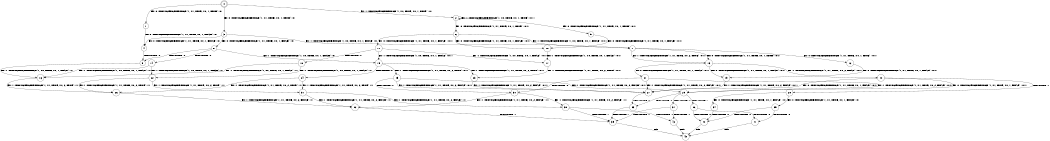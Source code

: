digraph BCG {
size = "7, 10.5";
center = TRUE;
node [shape = circle];
0 [peripheries = 2];
0 -> 1 [label = "EX !0 !ATOMIC_EXCH_BRANCH (1, +1, TRUE, +0, 1, TRUE) !:0:"];
0 -> 2 [label = "EX !1 !ATOMIC_EXCH_BRANCH (1, +0, TRUE, +0, 1, TRUE) !:0:"];
0 -> 3 [label = "EX !0 !ATOMIC_EXCH_BRANCH (1, +1, TRUE, +0, 1, TRUE) !:0:"];
1 -> 4 [label = "EX !0 !ATOMIC_EXCH_BRANCH (1, +1, TRUE, +0, 1, FALSE) !:0:"];
2 -> 5 [label = "EX !0 !ATOMIC_EXCH_BRANCH (1, +1, TRUE, +0, 1, TRUE) !:0:1:"];
2 -> 6 [label = "EX !0 !ATOMIC_EXCH_BRANCH (1, +1, TRUE, +0, 1, TRUE) !:0:1:"];
2 -> 2 [label = "EX !1 !ATOMIC_EXCH_BRANCH (1, +0, TRUE, +0, 1, TRUE) !:0:1:"];
3 -> 4 [label = "EX !0 !ATOMIC_EXCH_BRANCH (1, +1, TRUE, +0, 1, FALSE) !:0:"];
3 -> 7 [label = "EX !1 !ATOMIC_EXCH_BRANCH (1, +0, TRUE, +0, 1, FALSE) !:0:"];
3 -> 8 [label = "EX !0 !ATOMIC_EXCH_BRANCH (1, +1, TRUE, +0, 1, FALSE) !:0:"];
4 -> 9 [label = "TERMINATE !0"];
5 -> 10 [label = "EX !0 !ATOMIC_EXCH_BRANCH (1, +1, TRUE, +0, 1, FALSE) !:0:1:"];
6 -> 10 [label = "EX !0 !ATOMIC_EXCH_BRANCH (1, +1, TRUE, +0, 1, FALSE) !:0:1:"];
6 -> 7 [label = "EX !1 !ATOMIC_EXCH_BRANCH (1, +0, TRUE, +0, 1, FALSE) !:0:1:"];
6 -> 11 [label = "EX !0 !ATOMIC_EXCH_BRANCH (1, +1, TRUE, +0, 1, FALSE) !:0:1:"];
7 -> 12 [label = "EX !0 !ATOMIC_EXCH_BRANCH (1, +1, TRUE, +0, 1, TRUE) !:0:1:"];
7 -> 13 [label = "EX !1 !ATOMIC_EXCH_BRANCH (1, +1, TRUE, +0, 2, TRUE) !:0:1:"];
7 -> 13 [label = "EX !0 !ATOMIC_EXCH_BRANCH (1, +1, TRUE, +0, 1, TRUE) !:0:1:"];
8 -> 9 [label = "TERMINATE !0"];
8 -> 14 [label = "TERMINATE !0"];
8 -> 15 [label = "EX !1 !ATOMIC_EXCH_BRANCH (1, +0, TRUE, +0, 1, FALSE) !:0:"];
9 -> 16 [label = "EX !1 !ATOMIC_EXCH_BRANCH (1, +0, TRUE, +0, 1, FALSE) !:1:"];
10 -> 17 [label = "EX !1 !ATOMIC_EXCH_BRANCH (1, +0, TRUE, +0, 1, FALSE) !:0:1:"];
11 -> 17 [label = "EX !1 !ATOMIC_EXCH_BRANCH (1, +0, TRUE, +0, 1, FALSE) !:0:1:"];
11 -> 18 [label = "TERMINATE !0"];
11 -> 15 [label = "EX !1 !ATOMIC_EXCH_BRANCH (1, +0, TRUE, +0, 1, FALSE) !:0:1:"];
12 -> 19 [label = "EX !0 !ATOMIC_EXCH_BRANCH (1, +1, TRUE, +0, 1, FALSE) !:0:1:"];
13 -> 19 [label = "EX !0 !ATOMIC_EXCH_BRANCH (1, +1, TRUE, +0, 1, FALSE) !:0:1:"];
13 -> 20 [label = "EX !1 !ATOMIC_EXCH_BRANCH (1, +1, TRUE, +0, 2, FALSE) !:0:1:"];
13 -> 21 [label = "EX !0 !ATOMIC_EXCH_BRANCH (1, +1, TRUE, +0, 1, FALSE) !:0:1:"];
14 -> 16 [label = "EX !1 !ATOMIC_EXCH_BRANCH (1, +0, TRUE, +0, 1, FALSE) !:1:"];
14 -> 22 [label = "EX !1 !ATOMIC_EXCH_BRANCH (1, +0, TRUE, +0, 1, FALSE) !:1:"];
15 -> 23 [label = "EX !1 !ATOMIC_EXCH_BRANCH (1, +1, TRUE, +0, 2, TRUE) !:0:1:"];
15 -> 24 [label = "TERMINATE !0"];
15 -> 25 [label = "EX !1 !ATOMIC_EXCH_BRANCH (1, +1, TRUE, +0, 2, TRUE) !:0:1:"];
16 -> 26 [label = "EX !1 !ATOMIC_EXCH_BRANCH (1, +1, TRUE, +0, 2, TRUE) !:1:"];
17 -> 23 [label = "EX !1 !ATOMIC_EXCH_BRANCH (1, +1, TRUE, +0, 2, TRUE) !:0:1:"];
18 -> 16 [label = "EX !1 !ATOMIC_EXCH_BRANCH (1, +0, TRUE, +0, 1, FALSE) !:1:"];
18 -> 22 [label = "EX !1 !ATOMIC_EXCH_BRANCH (1, +0, TRUE, +0, 1, FALSE) !:1:"];
19 -> 27 [label = "EX !1 !ATOMIC_EXCH_BRANCH (1, +1, TRUE, +0, 2, FALSE) !:0:1:"];
20 -> 27 [label = "EX !0 !ATOMIC_EXCH_BRANCH (1, +1, TRUE, +0, 1, FALSE) !:0:1:"];
20 -> 28 [label = "TERMINATE !1"];
20 -> 29 [label = "EX !0 !ATOMIC_EXCH_BRANCH (1, +1, TRUE, +0, 1, FALSE) !:0:1:"];
21 -> 27 [label = "EX !1 !ATOMIC_EXCH_BRANCH (1, +1, TRUE, +0, 2, FALSE) !:0:1:"];
21 -> 30 [label = "TERMINATE !0"];
21 -> 29 [label = "EX !1 !ATOMIC_EXCH_BRANCH (1, +1, TRUE, +0, 2, FALSE) !:0:1:"];
22 -> 26 [label = "EX !1 !ATOMIC_EXCH_BRANCH (1, +1, TRUE, +0, 2, TRUE) !:1:"];
22 -> 31 [label = "EX !1 !ATOMIC_EXCH_BRANCH (1, +1, TRUE, +0, 2, TRUE) !:1:"];
23 -> 27 [label = "EX !1 !ATOMIC_EXCH_BRANCH (1, +1, TRUE, +0, 2, FALSE) !:0:1:"];
24 -> 26 [label = "EX !1 !ATOMIC_EXCH_BRANCH (1, +1, TRUE, +0, 2, TRUE) !:1:"];
24 -> 31 [label = "EX !1 !ATOMIC_EXCH_BRANCH (1, +1, TRUE, +0, 2, TRUE) !:1:"];
25 -> 27 [label = "EX !1 !ATOMIC_EXCH_BRANCH (1, +1, TRUE, +0, 2, FALSE) !:0:1:"];
25 -> 30 [label = "TERMINATE !0"];
25 -> 29 [label = "EX !1 !ATOMIC_EXCH_BRANCH (1, +1, TRUE, +0, 2, FALSE) !:0:1:"];
26 -> 32 [label = "EX !1 !ATOMIC_EXCH_BRANCH (1, +1, TRUE, +0, 2, FALSE) !:1:"];
27 -> 33 [label = "TERMINATE !0"];
28 -> 34 [label = "EX !0 !ATOMIC_EXCH_BRANCH (1, +1, TRUE, +0, 1, FALSE) !:0:"];
28 -> 35 [label = "EX !0 !ATOMIC_EXCH_BRANCH (1, +1, TRUE, +0, 1, FALSE) !:0:"];
29 -> 33 [label = "TERMINATE !0"];
29 -> 36 [label = "TERMINATE !1"];
29 -> 37 [label = "TERMINATE !0"];
30 -> 32 [label = "EX !1 !ATOMIC_EXCH_BRANCH (1, +1, TRUE, +0, 2, FALSE) !:1:"];
30 -> 38 [label = "EX !1 !ATOMIC_EXCH_BRANCH (1, +1, TRUE, +0, 2, FALSE) !:1:"];
31 -> 32 [label = "EX !1 !ATOMIC_EXCH_BRANCH (1, +1, TRUE, +0, 2, FALSE) !:1:"];
31 -> 38 [label = "EX !1 !ATOMIC_EXCH_BRANCH (1, +1, TRUE, +0, 2, FALSE) !:1:"];
32 -> 39 [label = "TERMINATE !1"];
33 -> 39 [label = "TERMINATE !1"];
34 -> 40 [label = "TERMINATE !0"];
35 -> 40 [label = "TERMINATE !0"];
35 -> 41 [label = "TERMINATE !0"];
36 -> 40 [label = "TERMINATE !0"];
36 -> 41 [label = "TERMINATE !0"];
37 -> 39 [label = "TERMINATE !1"];
37 -> 42 [label = "TERMINATE !1"];
38 -> 39 [label = "TERMINATE !1"];
38 -> 42 [label = "TERMINATE !1"];
39 -> 43 [label = "exit"];
40 -> 43 [label = "exit"];
41 -> 43 [label = "exit"];
42 -> 43 [label = "exit"];
}
